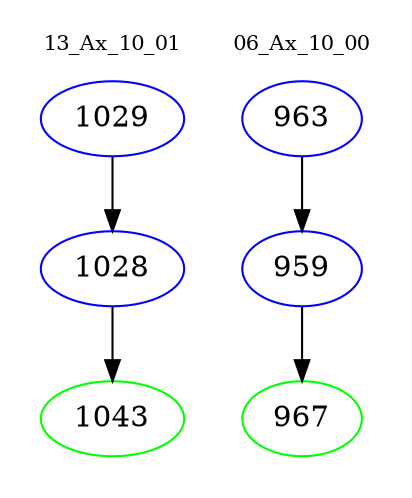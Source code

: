 digraph{
subgraph cluster_0 {
color = white
label = "13_Ax_10_01";
fontsize=10;
T0_1029 [label="1029", color="blue"]
T0_1029 -> T0_1028 [color="black"]
T0_1028 [label="1028", color="blue"]
T0_1028 -> T0_1043 [color="black"]
T0_1043 [label="1043", color="green"]
}
subgraph cluster_1 {
color = white
label = "06_Ax_10_00";
fontsize=10;
T1_963 [label="963", color="blue"]
T1_963 -> T1_959 [color="black"]
T1_959 [label="959", color="blue"]
T1_959 -> T1_967 [color="black"]
T1_967 [label="967", color="green"]
}
}
